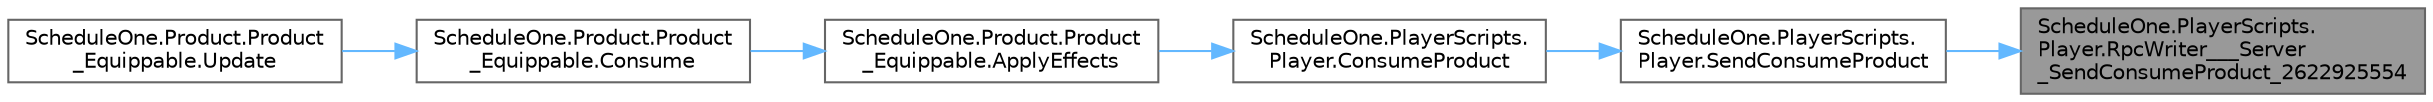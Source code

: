 digraph "ScheduleOne.PlayerScripts.Player.RpcWriter___Server_SendConsumeProduct_2622925554"
{
 // LATEX_PDF_SIZE
  bgcolor="transparent";
  edge [fontname=Helvetica,fontsize=10,labelfontname=Helvetica,labelfontsize=10];
  node [fontname=Helvetica,fontsize=10,shape=box,height=0.2,width=0.4];
  rankdir="RL";
  Node1 [id="Node000001",label="ScheduleOne.PlayerScripts.\lPlayer.RpcWriter___Server\l_SendConsumeProduct_2622925554",height=0.2,width=0.4,color="gray40", fillcolor="grey60", style="filled", fontcolor="black",tooltip=" "];
  Node1 -> Node2 [id="edge1_Node000001_Node000002",dir="back",color="steelblue1",style="solid",tooltip=" "];
  Node2 [id="Node000002",label="ScheduleOne.PlayerScripts.\lPlayer.SendConsumeProduct",height=0.2,width=0.4,color="grey40", fillcolor="white", style="filled",URL="$class_schedule_one_1_1_player_scripts_1_1_player.html#a3707094e2ac46bfb265e5b6db4d30c32",tooltip=" "];
  Node2 -> Node3 [id="edge2_Node000002_Node000003",dir="back",color="steelblue1",style="solid",tooltip=" "];
  Node3 [id="Node000003",label="ScheduleOne.PlayerScripts.\lPlayer.ConsumeProduct",height=0.2,width=0.4,color="grey40", fillcolor="white", style="filled",URL="$class_schedule_one_1_1_player_scripts_1_1_player.html#a5d55b522395a9d813c09343dd06d69cb",tooltip=" "];
  Node3 -> Node4 [id="edge3_Node000003_Node000004",dir="back",color="steelblue1",style="solid",tooltip=" "];
  Node4 [id="Node000004",label="ScheduleOne.Product.Product\l_Equippable.ApplyEffects",height=0.2,width=0.4,color="grey40", fillcolor="white", style="filled",URL="$class_schedule_one_1_1_product_1_1_product___equippable.html#aed59d0e372840a2355d286cba4ab7bd4",tooltip=" "];
  Node4 -> Node5 [id="edge4_Node000004_Node000005",dir="back",color="steelblue1",style="solid",tooltip=" "];
  Node5 [id="Node000005",label="ScheduleOne.Product.Product\l_Equippable.Consume",height=0.2,width=0.4,color="grey40", fillcolor="white", style="filled",URL="$class_schedule_one_1_1_product_1_1_product___equippable.html#a4484cebd51e24e9d88202de1abd60f6c",tooltip=" "];
  Node5 -> Node6 [id="edge5_Node000005_Node000006",dir="back",color="steelblue1",style="solid",tooltip=" "];
  Node6 [id="Node000006",label="ScheduleOne.Product.Product\l_Equippable.Update",height=0.2,width=0.4,color="grey40", fillcolor="white", style="filled",URL="$class_schedule_one_1_1_product_1_1_product___equippable.html#a08ebf1f858985068f0201a91c80bdff9",tooltip=" "];
}
